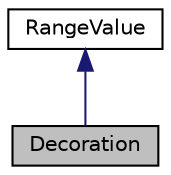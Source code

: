 digraph "Decoration"
{
 // LATEX_PDF_SIZE
  edge [fontname="Helvetica",fontsize="10",labelfontname="Helvetica",labelfontsize="10"];
  node [fontname="Helvetica",fontsize="10",shape=record];
  Node1 [label="Decoration",height=0.2,width=0.4,color="black", fillcolor="grey75", style="filled", fontcolor="black",tooltip="A decoration provides information on how to draw or style a piece of content."];
  Node2 -> Node1 [dir="back",color="midnightblue",fontsize="10",style="solid",fontname="Helvetica"];
  Node2 [label="RangeValue",height=0.2,width=0.4,color="black", fillcolor="white", style="filled",URL="$classRangeValue.html",tooltip="Each range is associated with a value, which must inherit from this class."];
}

